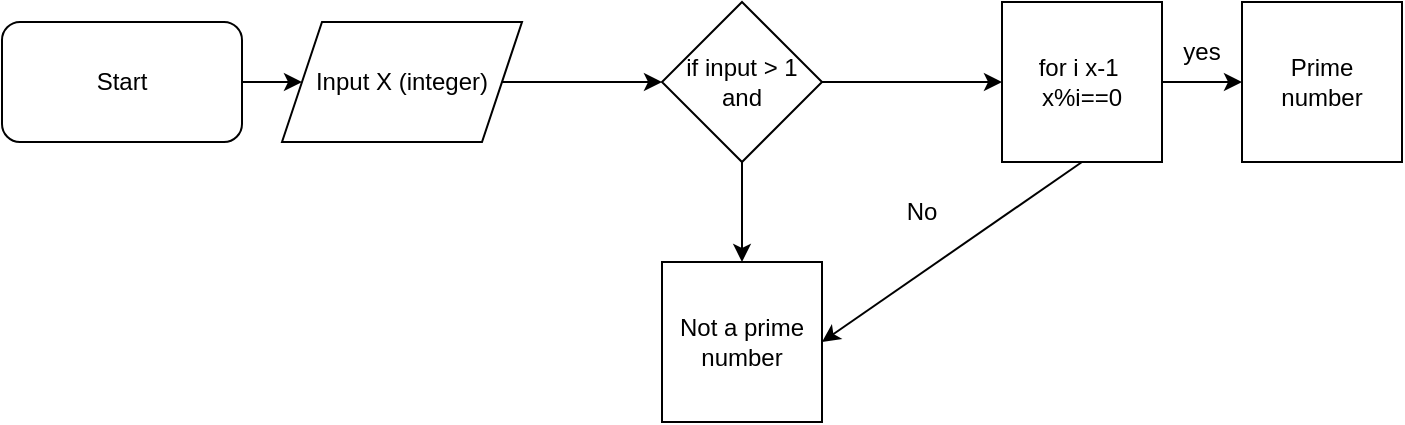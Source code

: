<mxfile version="15.8.7" type="github"><diagram id="dznNDerfZcz51l3KiYHF" name="Page-1"><mxGraphModel dx="1769" dy="674" grid="1" gridSize="10" guides="1" tooltips="1" connect="1" arrows="1" fold="1" page="1" pageScale="1" pageWidth="827" pageHeight="1169" math="0" shadow="0"><root><mxCell id="0"/><mxCell id="1" parent="0"/><mxCell id="bohg3g4Kld91jnJxJGzG-1" value="Input X (integer)" style="shape=parallelogram;perimeter=parallelogramPerimeter;whiteSpace=wrap;html=1;fixedSize=1;" vertex="1" parent="1"><mxGeometry x="90" y="70" width="120" height="60" as="geometry"/></mxCell><mxCell id="bohg3g4Kld91jnJxJGzG-5" value="" style="endArrow=classic;html=1;rounded=0;" edge="1" parent="1"><mxGeometry width="50" height="50" relative="1" as="geometry"><mxPoint x="200" y="100" as="sourcePoint"/><mxPoint x="280" y="100" as="targetPoint"/></mxGeometry></mxCell><mxCell id="bohg3g4Kld91jnJxJGzG-6" value="if input &amp;gt; 1 and" style="rhombus;whiteSpace=wrap;html=1;" vertex="1" parent="1"><mxGeometry x="280" y="60" width="80" height="80" as="geometry"/></mxCell><mxCell id="bohg3g4Kld91jnJxJGzG-7" value="" style="endArrow=classic;html=1;rounded=0;exitX=0.5;exitY=1;exitDx=0;exitDy=0;" edge="1" parent="1" source="bohg3g4Kld91jnJxJGzG-6" target="bohg3g4Kld91jnJxJGzG-8"><mxGeometry width="50" height="50" relative="1" as="geometry"><mxPoint x="390" y="360" as="sourcePoint"/><mxPoint x="320" y="230" as="targetPoint"/></mxGeometry></mxCell><mxCell id="bohg3g4Kld91jnJxJGzG-8" value="Not a prime number" style="whiteSpace=wrap;html=1;aspect=fixed;" vertex="1" parent="1"><mxGeometry x="280" y="190" width="80" height="80" as="geometry"/></mxCell><mxCell id="bohg3g4Kld91jnJxJGzG-9" value="" style="endArrow=classic;html=1;rounded=0;exitX=1;exitY=0.5;exitDx=0;exitDy=0;" edge="1" parent="1" source="bohg3g4Kld91jnJxJGzG-6"><mxGeometry width="50" height="50" relative="1" as="geometry"><mxPoint x="390" y="360" as="sourcePoint"/><mxPoint x="450" y="100" as="targetPoint"/><Array as="points"><mxPoint x="370" y="100"/></Array></mxGeometry></mxCell><mxCell id="bohg3g4Kld91jnJxJGzG-10" value="for i x-1&amp;nbsp;&lt;br&gt;x%i==0" style="whiteSpace=wrap;html=1;aspect=fixed;" vertex="1" parent="1"><mxGeometry x="450" y="60" width="80" height="80" as="geometry"/></mxCell><mxCell id="bohg3g4Kld91jnJxJGzG-11" value="" style="endArrow=classic;html=1;rounded=0;" edge="1" parent="1"><mxGeometry width="50" height="50" relative="1" as="geometry"><mxPoint x="530" y="100" as="sourcePoint"/><mxPoint x="570" y="100" as="targetPoint"/></mxGeometry></mxCell><mxCell id="bohg3g4Kld91jnJxJGzG-14" value="yes" style="text;html=1;strokeColor=none;fillColor=none;align=center;verticalAlign=middle;whiteSpace=wrap;rounded=0;" vertex="1" parent="1"><mxGeometry x="520" y="70" width="60" height="30" as="geometry"/></mxCell><mxCell id="bohg3g4Kld91jnJxJGzG-15" value="No" style="text;html=1;strokeColor=none;fillColor=none;align=center;verticalAlign=middle;whiteSpace=wrap;rounded=0;" vertex="1" parent="1"><mxGeometry x="380" y="150" width="60" height="30" as="geometry"/></mxCell><mxCell id="bohg3g4Kld91jnJxJGzG-16" value="" style="endArrow=classic;html=1;rounded=0;exitX=0.5;exitY=1;exitDx=0;exitDy=0;entryX=1;entryY=0.5;entryDx=0;entryDy=0;" edge="1" parent="1" source="bohg3g4Kld91jnJxJGzG-10" target="bohg3g4Kld91jnJxJGzG-8"><mxGeometry width="50" height="50" relative="1" as="geometry"><mxPoint x="390" y="300" as="sourcePoint"/><mxPoint x="490" y="250" as="targetPoint"/></mxGeometry></mxCell><mxCell id="bohg3g4Kld91jnJxJGzG-18" value="Prime &lt;br&gt;number" style="whiteSpace=wrap;html=1;aspect=fixed;" vertex="1" parent="1"><mxGeometry x="570" y="60" width="80" height="80" as="geometry"/></mxCell><mxCell id="bohg3g4Kld91jnJxJGzG-21" style="edgeStyle=orthogonalEdgeStyle;rounded=0;orthogonalLoop=1;jettySize=auto;html=1;exitX=1;exitY=0.5;exitDx=0;exitDy=0;" edge="1" parent="1" source="bohg3g4Kld91jnJxJGzG-19" target="bohg3g4Kld91jnJxJGzG-1"><mxGeometry relative="1" as="geometry"/></mxCell><mxCell id="bohg3g4Kld91jnJxJGzG-19" value="Start" style="rounded=1;whiteSpace=wrap;html=1;" vertex="1" parent="1"><mxGeometry x="-50" y="70" width="120" height="60" as="geometry"/></mxCell></root></mxGraphModel></diagram></mxfile>